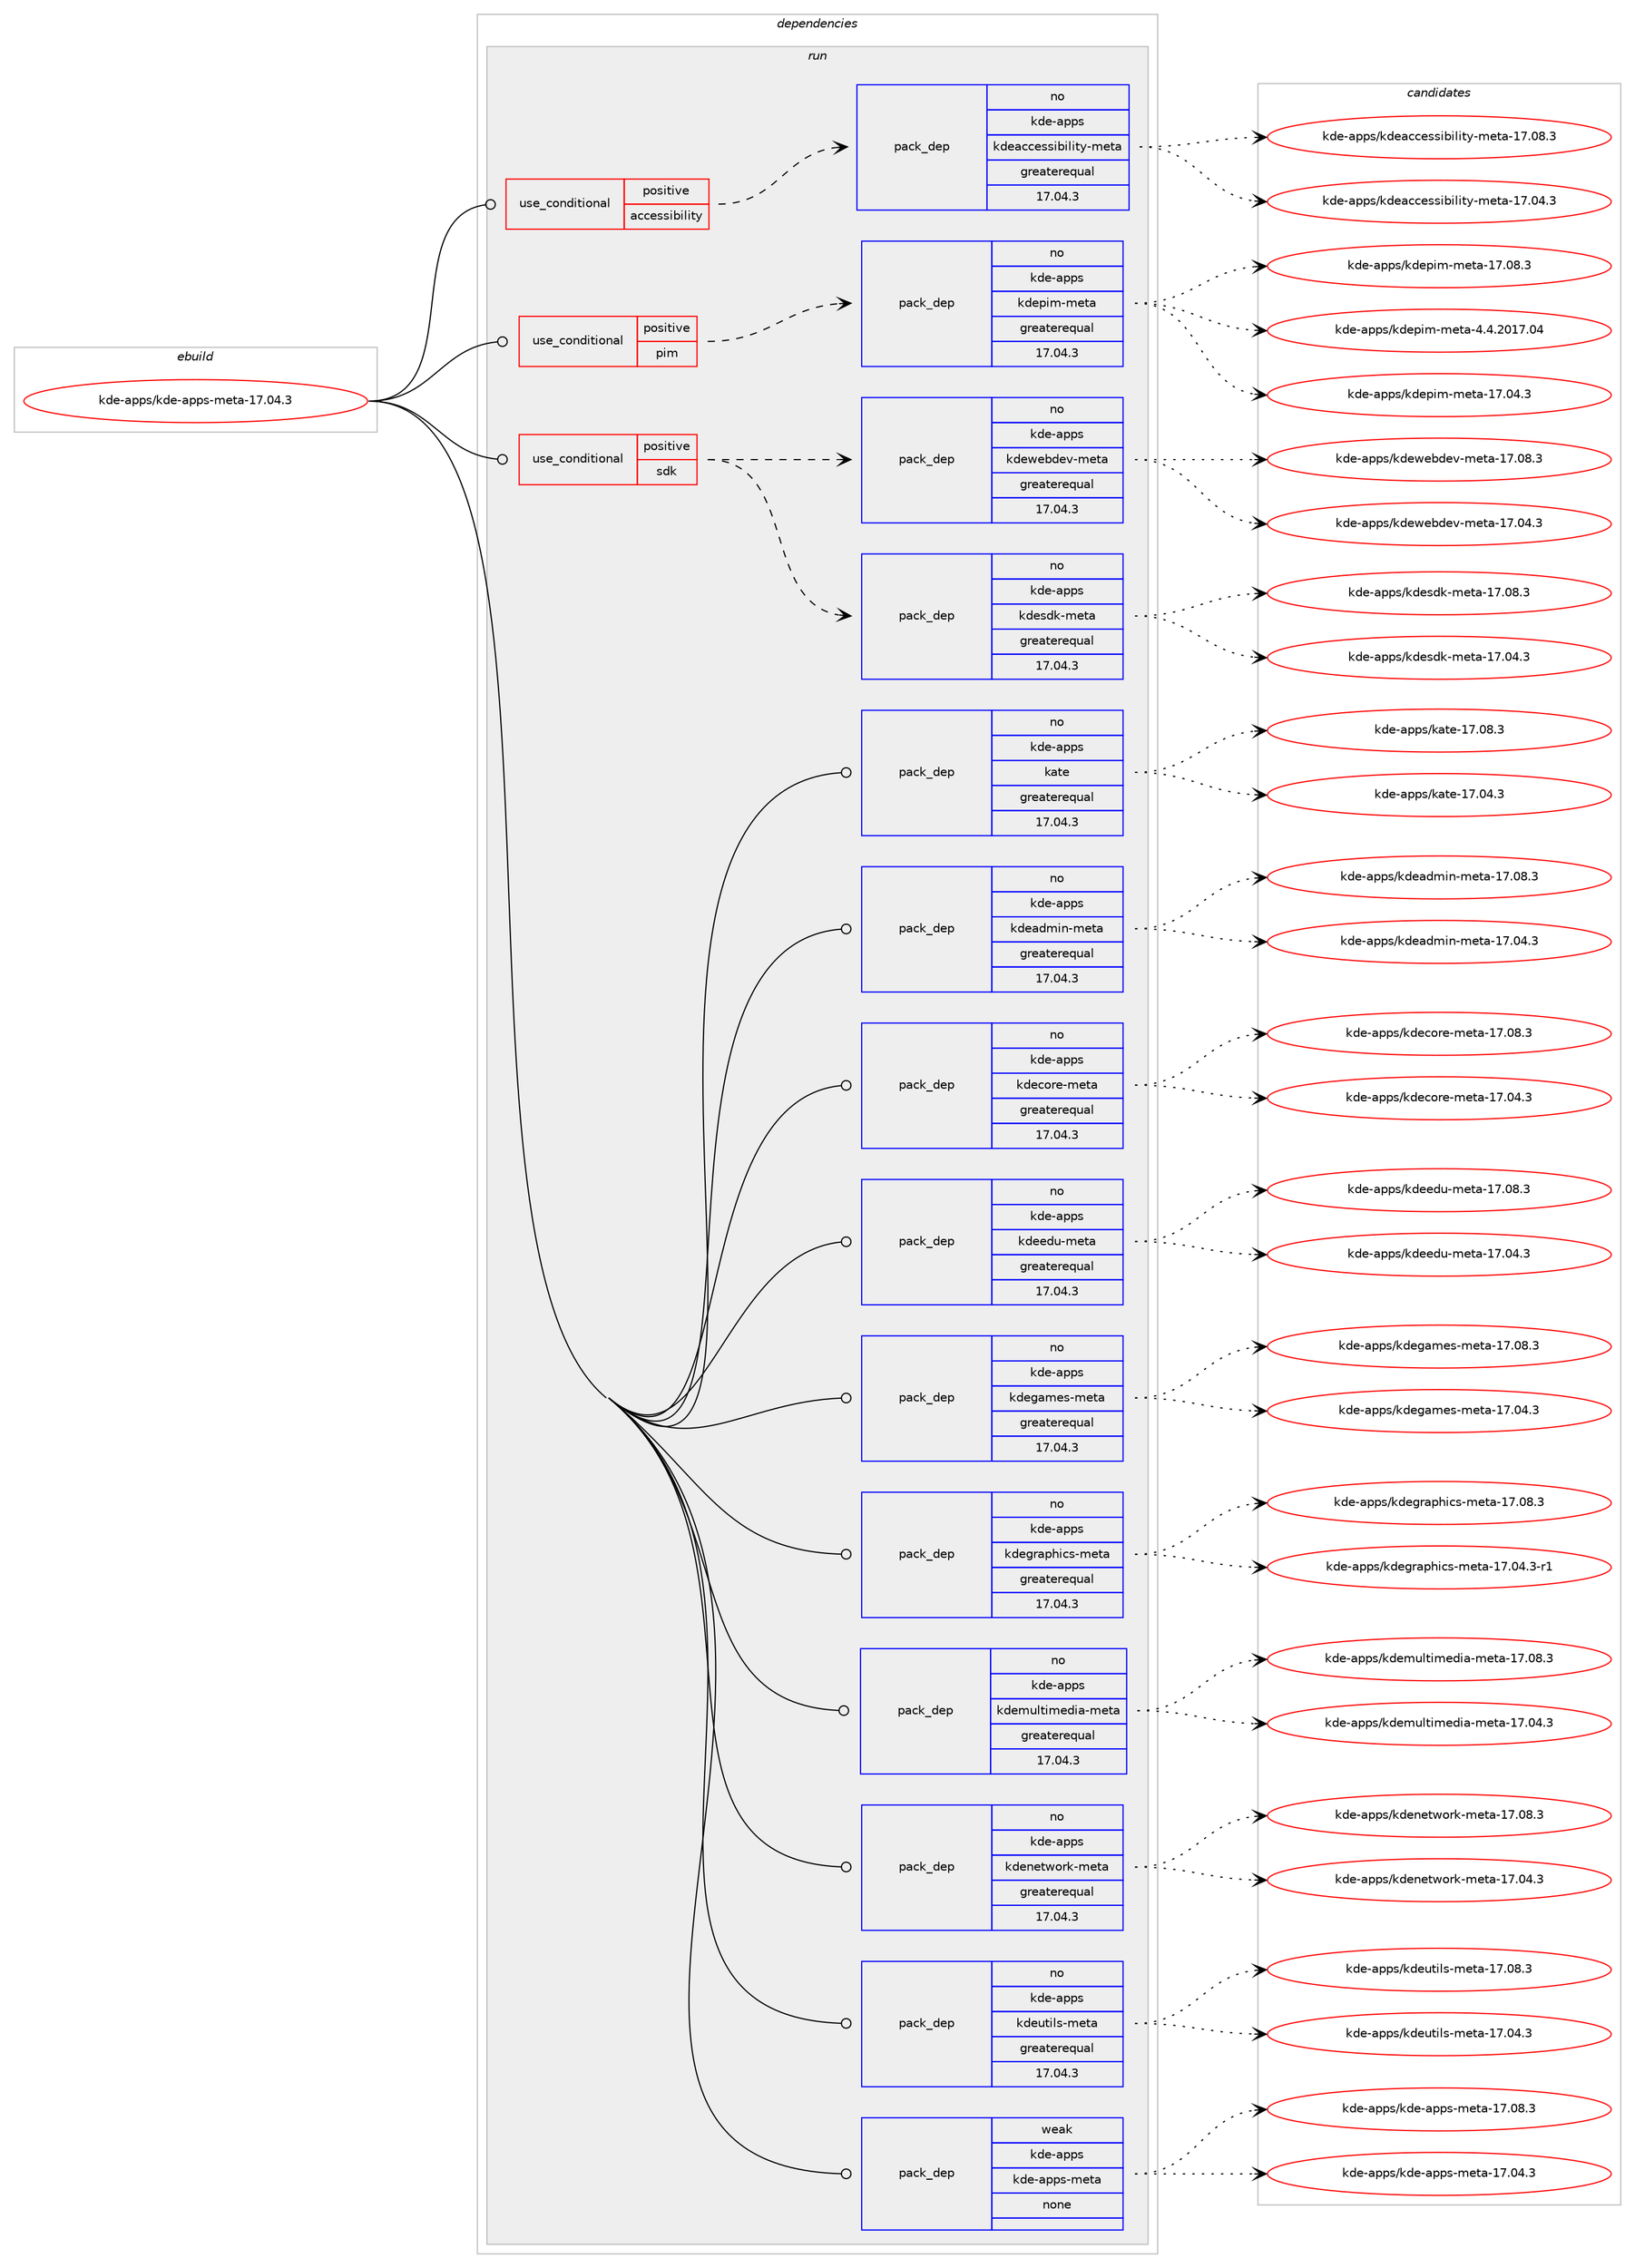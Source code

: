 digraph prolog {

# *************
# Graph options
# *************

newrank=true;
concentrate=true;
compound=true;
graph [rankdir=LR,fontname=Helvetica,fontsize=10,ranksep=1.5];#, ranksep=2.5, nodesep=0.2];
edge  [arrowhead=vee];
node  [fontname=Helvetica,fontsize=10];

# **********
# The ebuild
# **********

subgraph cluster_leftcol {
color=gray;
rank=same;
label=<<i>ebuild</i>>;
id [label="kde-apps/kde-apps-meta-17.04.3", color=red, width=4, href="../kde-apps/kde-apps-meta-17.04.3.svg"];
}

# ****************
# The dependencies
# ****************

subgraph cluster_midcol {
color=gray;
label=<<i>dependencies</i>>;
subgraph cluster_compile {
fillcolor="#eeeeee";
style=filled;
label=<<i>compile</i>>;
}
subgraph cluster_compileandrun {
fillcolor="#eeeeee";
style=filled;
label=<<i>compile and run</i>>;
}
subgraph cluster_run {
fillcolor="#eeeeee";
style=filled;
label=<<i>run</i>>;
subgraph cond82625 {
dependency317770 [label=<<TABLE BORDER="0" CELLBORDER="1" CELLSPACING="0" CELLPADDING="4"><TR><TD ROWSPAN="3" CELLPADDING="10">use_conditional</TD></TR><TR><TD>positive</TD></TR><TR><TD>accessibility</TD></TR></TABLE>>, shape=none, color=red];
subgraph pack230152 {
dependency317771 [label=<<TABLE BORDER="0" CELLBORDER="1" CELLSPACING="0" CELLPADDING="4" WIDTH="220"><TR><TD ROWSPAN="6" CELLPADDING="30">pack_dep</TD></TR><TR><TD WIDTH="110">no</TD></TR><TR><TD>kde-apps</TD></TR><TR><TD>kdeaccessibility-meta</TD></TR><TR><TD>greaterequal</TD></TR><TR><TD>17.04.3</TD></TR></TABLE>>, shape=none, color=blue];
}
dependency317770:e -> dependency317771:w [weight=20,style="dashed",arrowhead="vee"];
}
id:e -> dependency317770:w [weight=20,style="solid",arrowhead="odot"];
subgraph cond82626 {
dependency317772 [label=<<TABLE BORDER="0" CELLBORDER="1" CELLSPACING="0" CELLPADDING="4"><TR><TD ROWSPAN="3" CELLPADDING="10">use_conditional</TD></TR><TR><TD>positive</TD></TR><TR><TD>pim</TD></TR></TABLE>>, shape=none, color=red];
subgraph pack230153 {
dependency317773 [label=<<TABLE BORDER="0" CELLBORDER="1" CELLSPACING="0" CELLPADDING="4" WIDTH="220"><TR><TD ROWSPAN="6" CELLPADDING="30">pack_dep</TD></TR><TR><TD WIDTH="110">no</TD></TR><TR><TD>kde-apps</TD></TR><TR><TD>kdepim-meta</TD></TR><TR><TD>greaterequal</TD></TR><TR><TD>17.04.3</TD></TR></TABLE>>, shape=none, color=blue];
}
dependency317772:e -> dependency317773:w [weight=20,style="dashed",arrowhead="vee"];
}
id:e -> dependency317772:w [weight=20,style="solid",arrowhead="odot"];
subgraph cond82627 {
dependency317774 [label=<<TABLE BORDER="0" CELLBORDER="1" CELLSPACING="0" CELLPADDING="4"><TR><TD ROWSPAN="3" CELLPADDING="10">use_conditional</TD></TR><TR><TD>positive</TD></TR><TR><TD>sdk</TD></TR></TABLE>>, shape=none, color=red];
subgraph pack230154 {
dependency317775 [label=<<TABLE BORDER="0" CELLBORDER="1" CELLSPACING="0" CELLPADDING="4" WIDTH="220"><TR><TD ROWSPAN="6" CELLPADDING="30">pack_dep</TD></TR><TR><TD WIDTH="110">no</TD></TR><TR><TD>kde-apps</TD></TR><TR><TD>kdesdk-meta</TD></TR><TR><TD>greaterequal</TD></TR><TR><TD>17.04.3</TD></TR></TABLE>>, shape=none, color=blue];
}
dependency317774:e -> dependency317775:w [weight=20,style="dashed",arrowhead="vee"];
subgraph pack230155 {
dependency317776 [label=<<TABLE BORDER="0" CELLBORDER="1" CELLSPACING="0" CELLPADDING="4" WIDTH="220"><TR><TD ROWSPAN="6" CELLPADDING="30">pack_dep</TD></TR><TR><TD WIDTH="110">no</TD></TR><TR><TD>kde-apps</TD></TR><TR><TD>kdewebdev-meta</TD></TR><TR><TD>greaterequal</TD></TR><TR><TD>17.04.3</TD></TR></TABLE>>, shape=none, color=blue];
}
dependency317774:e -> dependency317776:w [weight=20,style="dashed",arrowhead="vee"];
}
id:e -> dependency317774:w [weight=20,style="solid",arrowhead="odot"];
subgraph pack230156 {
dependency317777 [label=<<TABLE BORDER="0" CELLBORDER="1" CELLSPACING="0" CELLPADDING="4" WIDTH="220"><TR><TD ROWSPAN="6" CELLPADDING="30">pack_dep</TD></TR><TR><TD WIDTH="110">no</TD></TR><TR><TD>kde-apps</TD></TR><TR><TD>kate</TD></TR><TR><TD>greaterequal</TD></TR><TR><TD>17.04.3</TD></TR></TABLE>>, shape=none, color=blue];
}
id:e -> dependency317777:w [weight=20,style="solid",arrowhead="odot"];
subgraph pack230157 {
dependency317778 [label=<<TABLE BORDER="0" CELLBORDER="1" CELLSPACING="0" CELLPADDING="4" WIDTH="220"><TR><TD ROWSPAN="6" CELLPADDING="30">pack_dep</TD></TR><TR><TD WIDTH="110">no</TD></TR><TR><TD>kde-apps</TD></TR><TR><TD>kdeadmin-meta</TD></TR><TR><TD>greaterequal</TD></TR><TR><TD>17.04.3</TD></TR></TABLE>>, shape=none, color=blue];
}
id:e -> dependency317778:w [weight=20,style="solid",arrowhead="odot"];
subgraph pack230158 {
dependency317779 [label=<<TABLE BORDER="0" CELLBORDER="1" CELLSPACING="0" CELLPADDING="4" WIDTH="220"><TR><TD ROWSPAN="6" CELLPADDING="30">pack_dep</TD></TR><TR><TD WIDTH="110">no</TD></TR><TR><TD>kde-apps</TD></TR><TR><TD>kdecore-meta</TD></TR><TR><TD>greaterequal</TD></TR><TR><TD>17.04.3</TD></TR></TABLE>>, shape=none, color=blue];
}
id:e -> dependency317779:w [weight=20,style="solid",arrowhead="odot"];
subgraph pack230159 {
dependency317780 [label=<<TABLE BORDER="0" CELLBORDER="1" CELLSPACING="0" CELLPADDING="4" WIDTH="220"><TR><TD ROWSPAN="6" CELLPADDING="30">pack_dep</TD></TR><TR><TD WIDTH="110">no</TD></TR><TR><TD>kde-apps</TD></TR><TR><TD>kdeedu-meta</TD></TR><TR><TD>greaterequal</TD></TR><TR><TD>17.04.3</TD></TR></TABLE>>, shape=none, color=blue];
}
id:e -> dependency317780:w [weight=20,style="solid",arrowhead="odot"];
subgraph pack230160 {
dependency317781 [label=<<TABLE BORDER="0" CELLBORDER="1" CELLSPACING="0" CELLPADDING="4" WIDTH="220"><TR><TD ROWSPAN="6" CELLPADDING="30">pack_dep</TD></TR><TR><TD WIDTH="110">no</TD></TR><TR><TD>kde-apps</TD></TR><TR><TD>kdegames-meta</TD></TR><TR><TD>greaterequal</TD></TR><TR><TD>17.04.3</TD></TR></TABLE>>, shape=none, color=blue];
}
id:e -> dependency317781:w [weight=20,style="solid",arrowhead="odot"];
subgraph pack230161 {
dependency317782 [label=<<TABLE BORDER="0" CELLBORDER="1" CELLSPACING="0" CELLPADDING="4" WIDTH="220"><TR><TD ROWSPAN="6" CELLPADDING="30">pack_dep</TD></TR><TR><TD WIDTH="110">no</TD></TR><TR><TD>kde-apps</TD></TR><TR><TD>kdegraphics-meta</TD></TR><TR><TD>greaterequal</TD></TR><TR><TD>17.04.3</TD></TR></TABLE>>, shape=none, color=blue];
}
id:e -> dependency317782:w [weight=20,style="solid",arrowhead="odot"];
subgraph pack230162 {
dependency317783 [label=<<TABLE BORDER="0" CELLBORDER="1" CELLSPACING="0" CELLPADDING="4" WIDTH="220"><TR><TD ROWSPAN="6" CELLPADDING="30">pack_dep</TD></TR><TR><TD WIDTH="110">no</TD></TR><TR><TD>kde-apps</TD></TR><TR><TD>kdemultimedia-meta</TD></TR><TR><TD>greaterequal</TD></TR><TR><TD>17.04.3</TD></TR></TABLE>>, shape=none, color=blue];
}
id:e -> dependency317783:w [weight=20,style="solid",arrowhead="odot"];
subgraph pack230163 {
dependency317784 [label=<<TABLE BORDER="0" CELLBORDER="1" CELLSPACING="0" CELLPADDING="4" WIDTH="220"><TR><TD ROWSPAN="6" CELLPADDING="30">pack_dep</TD></TR><TR><TD WIDTH="110">no</TD></TR><TR><TD>kde-apps</TD></TR><TR><TD>kdenetwork-meta</TD></TR><TR><TD>greaterequal</TD></TR><TR><TD>17.04.3</TD></TR></TABLE>>, shape=none, color=blue];
}
id:e -> dependency317784:w [weight=20,style="solid",arrowhead="odot"];
subgraph pack230164 {
dependency317785 [label=<<TABLE BORDER="0" CELLBORDER="1" CELLSPACING="0" CELLPADDING="4" WIDTH="220"><TR><TD ROWSPAN="6" CELLPADDING="30">pack_dep</TD></TR><TR><TD WIDTH="110">no</TD></TR><TR><TD>kde-apps</TD></TR><TR><TD>kdeutils-meta</TD></TR><TR><TD>greaterequal</TD></TR><TR><TD>17.04.3</TD></TR></TABLE>>, shape=none, color=blue];
}
id:e -> dependency317785:w [weight=20,style="solid",arrowhead="odot"];
subgraph pack230165 {
dependency317786 [label=<<TABLE BORDER="0" CELLBORDER="1" CELLSPACING="0" CELLPADDING="4" WIDTH="220"><TR><TD ROWSPAN="6" CELLPADDING="30">pack_dep</TD></TR><TR><TD WIDTH="110">weak</TD></TR><TR><TD>kde-apps</TD></TR><TR><TD>kde-apps-meta</TD></TR><TR><TD>none</TD></TR><TR><TD></TD></TR></TABLE>>, shape=none, color=blue];
}
id:e -> dependency317786:w [weight=20,style="solid",arrowhead="odot"];
}
}

# **************
# The candidates
# **************

subgraph cluster_choices {
rank=same;
color=gray;
label=<<i>candidates</i>>;

subgraph choice230152 {
color=black;
nodesep=1;
choice1071001014597112112115471071001019799991011151151059810510810511612145109101116974549554648524651 [label="kde-apps/kdeaccessibility-meta-17.04.3", color=red, width=4,href="../kde-apps/kdeaccessibility-meta-17.04.3.svg"];
choice1071001014597112112115471071001019799991011151151059810510810511612145109101116974549554648564651 [label="kde-apps/kdeaccessibility-meta-17.08.3", color=red, width=4,href="../kde-apps/kdeaccessibility-meta-17.08.3.svg"];
dependency317771:e -> choice1071001014597112112115471071001019799991011151151059810510810511612145109101116974549554648524651:w [style=dotted,weight="100"];
dependency317771:e -> choice1071001014597112112115471071001019799991011151151059810510810511612145109101116974549554648564651:w [style=dotted,weight="100"];
}
subgraph choice230153 {
color=black;
nodesep=1;
choice10710010145971121121154710710010111210510945109101116974549554648524651 [label="kde-apps/kdepim-meta-17.04.3", color=red, width=4,href="../kde-apps/kdepim-meta-17.04.3.svg"];
choice10710010145971121121154710710010111210510945109101116974549554648564651 [label="kde-apps/kdepim-meta-17.08.3", color=red, width=4,href="../kde-apps/kdepim-meta-17.08.3.svg"];
choice1071001014597112112115471071001011121051094510910111697455246524650484955464852 [label="kde-apps/kdepim-meta-4.4.2017.04", color=red, width=4,href="../kde-apps/kdepim-meta-4.4.2017.04.svg"];
dependency317773:e -> choice10710010145971121121154710710010111210510945109101116974549554648524651:w [style=dotted,weight="100"];
dependency317773:e -> choice10710010145971121121154710710010111210510945109101116974549554648564651:w [style=dotted,weight="100"];
dependency317773:e -> choice1071001014597112112115471071001011121051094510910111697455246524650484955464852:w [style=dotted,weight="100"];
}
subgraph choice230154 {
color=black;
nodesep=1;
choice10710010145971121121154710710010111510010745109101116974549554648524651 [label="kde-apps/kdesdk-meta-17.04.3", color=red, width=4,href="../kde-apps/kdesdk-meta-17.04.3.svg"];
choice10710010145971121121154710710010111510010745109101116974549554648564651 [label="kde-apps/kdesdk-meta-17.08.3", color=red, width=4,href="../kde-apps/kdesdk-meta-17.08.3.svg"];
dependency317775:e -> choice10710010145971121121154710710010111510010745109101116974549554648524651:w [style=dotted,weight="100"];
dependency317775:e -> choice10710010145971121121154710710010111510010745109101116974549554648564651:w [style=dotted,weight="100"];
}
subgraph choice230155 {
color=black;
nodesep=1;
choice1071001014597112112115471071001011191019810010111845109101116974549554648524651 [label="kde-apps/kdewebdev-meta-17.04.3", color=red, width=4,href="../kde-apps/kdewebdev-meta-17.04.3.svg"];
choice1071001014597112112115471071001011191019810010111845109101116974549554648564651 [label="kde-apps/kdewebdev-meta-17.08.3", color=red, width=4,href="../kde-apps/kdewebdev-meta-17.08.3.svg"];
dependency317776:e -> choice1071001014597112112115471071001011191019810010111845109101116974549554648524651:w [style=dotted,weight="100"];
dependency317776:e -> choice1071001014597112112115471071001011191019810010111845109101116974549554648564651:w [style=dotted,weight="100"];
}
subgraph choice230156 {
color=black;
nodesep=1;
choice107100101459711211211547107971161014549554648524651 [label="kde-apps/kate-17.04.3", color=red, width=4,href="../kde-apps/kate-17.04.3.svg"];
choice107100101459711211211547107971161014549554648564651 [label="kde-apps/kate-17.08.3", color=red, width=4,href="../kde-apps/kate-17.08.3.svg"];
dependency317777:e -> choice107100101459711211211547107971161014549554648524651:w [style=dotted,weight="100"];
dependency317777:e -> choice107100101459711211211547107971161014549554648564651:w [style=dotted,weight="100"];
}
subgraph choice230157 {
color=black;
nodesep=1;
choice1071001014597112112115471071001019710010910511045109101116974549554648524651 [label="kde-apps/kdeadmin-meta-17.04.3", color=red, width=4,href="../kde-apps/kdeadmin-meta-17.04.3.svg"];
choice1071001014597112112115471071001019710010910511045109101116974549554648564651 [label="kde-apps/kdeadmin-meta-17.08.3", color=red, width=4,href="../kde-apps/kdeadmin-meta-17.08.3.svg"];
dependency317778:e -> choice1071001014597112112115471071001019710010910511045109101116974549554648524651:w [style=dotted,weight="100"];
dependency317778:e -> choice1071001014597112112115471071001019710010910511045109101116974549554648564651:w [style=dotted,weight="100"];
}
subgraph choice230158 {
color=black;
nodesep=1;
choice1071001014597112112115471071001019911111410145109101116974549554648524651 [label="kde-apps/kdecore-meta-17.04.3", color=red, width=4,href="../kde-apps/kdecore-meta-17.04.3.svg"];
choice1071001014597112112115471071001019911111410145109101116974549554648564651 [label="kde-apps/kdecore-meta-17.08.3", color=red, width=4,href="../kde-apps/kdecore-meta-17.08.3.svg"];
dependency317779:e -> choice1071001014597112112115471071001019911111410145109101116974549554648524651:w [style=dotted,weight="100"];
dependency317779:e -> choice1071001014597112112115471071001019911111410145109101116974549554648564651:w [style=dotted,weight="100"];
}
subgraph choice230159 {
color=black;
nodesep=1;
choice10710010145971121121154710710010110110011745109101116974549554648524651 [label="kde-apps/kdeedu-meta-17.04.3", color=red, width=4,href="../kde-apps/kdeedu-meta-17.04.3.svg"];
choice10710010145971121121154710710010110110011745109101116974549554648564651 [label="kde-apps/kdeedu-meta-17.08.3", color=red, width=4,href="../kde-apps/kdeedu-meta-17.08.3.svg"];
dependency317780:e -> choice10710010145971121121154710710010110110011745109101116974549554648524651:w [style=dotted,weight="100"];
dependency317780:e -> choice10710010145971121121154710710010110110011745109101116974549554648564651:w [style=dotted,weight="100"];
}
subgraph choice230160 {
color=black;
nodesep=1;
choice1071001014597112112115471071001011039710910111545109101116974549554648524651 [label="kde-apps/kdegames-meta-17.04.3", color=red, width=4,href="../kde-apps/kdegames-meta-17.04.3.svg"];
choice1071001014597112112115471071001011039710910111545109101116974549554648564651 [label="kde-apps/kdegames-meta-17.08.3", color=red, width=4,href="../kde-apps/kdegames-meta-17.08.3.svg"];
dependency317781:e -> choice1071001014597112112115471071001011039710910111545109101116974549554648524651:w [style=dotted,weight="100"];
dependency317781:e -> choice1071001014597112112115471071001011039710910111545109101116974549554648564651:w [style=dotted,weight="100"];
}
subgraph choice230161 {
color=black;
nodesep=1;
choice1071001014597112112115471071001011031149711210410599115451091011169745495546485246514511449 [label="kde-apps/kdegraphics-meta-17.04.3-r1", color=red, width=4,href="../kde-apps/kdegraphics-meta-17.04.3-r1.svg"];
choice107100101459711211211547107100101103114971121041059911545109101116974549554648564651 [label="kde-apps/kdegraphics-meta-17.08.3", color=red, width=4,href="../kde-apps/kdegraphics-meta-17.08.3.svg"];
dependency317782:e -> choice1071001014597112112115471071001011031149711210410599115451091011169745495546485246514511449:w [style=dotted,weight="100"];
dependency317782:e -> choice107100101459711211211547107100101103114971121041059911545109101116974549554648564651:w [style=dotted,weight="100"];
}
subgraph choice230162 {
color=black;
nodesep=1;
choice1071001014597112112115471071001011091171081161051091011001059745109101116974549554648524651 [label="kde-apps/kdemultimedia-meta-17.04.3", color=red, width=4,href="../kde-apps/kdemultimedia-meta-17.04.3.svg"];
choice1071001014597112112115471071001011091171081161051091011001059745109101116974549554648564651 [label="kde-apps/kdemultimedia-meta-17.08.3", color=red, width=4,href="../kde-apps/kdemultimedia-meta-17.08.3.svg"];
dependency317783:e -> choice1071001014597112112115471071001011091171081161051091011001059745109101116974549554648524651:w [style=dotted,weight="100"];
dependency317783:e -> choice1071001014597112112115471071001011091171081161051091011001059745109101116974549554648564651:w [style=dotted,weight="100"];
}
subgraph choice230163 {
color=black;
nodesep=1;
choice10710010145971121121154710710010111010111611911111410745109101116974549554648524651 [label="kde-apps/kdenetwork-meta-17.04.3", color=red, width=4,href="../kde-apps/kdenetwork-meta-17.04.3.svg"];
choice10710010145971121121154710710010111010111611911111410745109101116974549554648564651 [label="kde-apps/kdenetwork-meta-17.08.3", color=red, width=4,href="../kde-apps/kdenetwork-meta-17.08.3.svg"];
dependency317784:e -> choice10710010145971121121154710710010111010111611911111410745109101116974549554648524651:w [style=dotted,weight="100"];
dependency317784:e -> choice10710010145971121121154710710010111010111611911111410745109101116974549554648564651:w [style=dotted,weight="100"];
}
subgraph choice230164 {
color=black;
nodesep=1;
choice10710010145971121121154710710010111711610510811545109101116974549554648524651 [label="kde-apps/kdeutils-meta-17.04.3", color=red, width=4,href="../kde-apps/kdeutils-meta-17.04.3.svg"];
choice10710010145971121121154710710010111711610510811545109101116974549554648564651 [label="kde-apps/kdeutils-meta-17.08.3", color=red, width=4,href="../kde-apps/kdeutils-meta-17.08.3.svg"];
dependency317785:e -> choice10710010145971121121154710710010111711610510811545109101116974549554648524651:w [style=dotted,weight="100"];
dependency317785:e -> choice10710010145971121121154710710010111711610510811545109101116974549554648564651:w [style=dotted,weight="100"];
}
subgraph choice230165 {
color=black;
nodesep=1;
choice107100101459711211211547107100101459711211211545109101116974549554648524651 [label="kde-apps/kde-apps-meta-17.04.3", color=red, width=4,href="../kde-apps/kde-apps-meta-17.04.3.svg"];
choice107100101459711211211547107100101459711211211545109101116974549554648564651 [label="kde-apps/kde-apps-meta-17.08.3", color=red, width=4,href="../kde-apps/kde-apps-meta-17.08.3.svg"];
dependency317786:e -> choice107100101459711211211547107100101459711211211545109101116974549554648524651:w [style=dotted,weight="100"];
dependency317786:e -> choice107100101459711211211547107100101459711211211545109101116974549554648564651:w [style=dotted,weight="100"];
}
}

}
